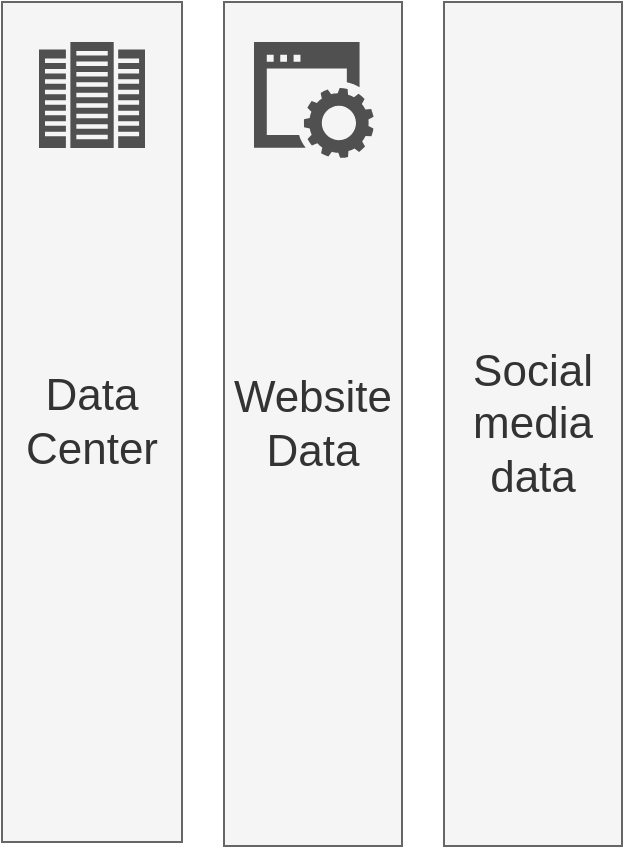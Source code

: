 <mxfile version="22.1.11" type="github">
  <diagram name="Page-1" id="MZo7BUG23rpC1Xs928Hb">
    <mxGraphModel dx="1257" dy="800" grid="0" gridSize="10" guides="1" tooltips="1" connect="1" arrows="1" fold="1" page="0" pageScale="1" pageWidth="850" pageHeight="1100" math="0" shadow="0">
      <root>
        <mxCell id="0" />
        <mxCell id="1" parent="0" />
        <mxCell id="whSOscgH48gU5Wn9yUZa-1" value="&lt;font style=&quot;font-size: 22px;&quot;&gt;Data Center&lt;/font&gt;" style="rounded=0;whiteSpace=wrap;html=1;fillColor=#f5f5f5;strokeColor=#666666;fontColor=#333333;" vertex="1" parent="1">
          <mxGeometry x="30" y="180" width="90" height="420" as="geometry" />
        </mxCell>
        <mxCell id="whSOscgH48gU5Wn9yUZa-2" value="" style="sketch=0;pointerEvents=1;shadow=0;dashed=0;html=1;strokeColor=none;fillColor=#505050;labelPosition=center;verticalLabelPosition=bottom;verticalAlign=top;outlineConnect=0;align=center;shape=mxgraph.office.servers.datacenter;" vertex="1" parent="1">
          <mxGeometry x="48.5" y="200" width="53" height="53" as="geometry" />
        </mxCell>
        <mxCell id="whSOscgH48gU5Wn9yUZa-3" value="&lt;font style=&quot;font-size: 22px;&quot;&gt;Website Data&lt;/font&gt;" style="rounded=0;whiteSpace=wrap;html=1;fillColor=#f5f5f5;fontColor=#333333;strokeColor=#666666;" vertex="1" parent="1">
          <mxGeometry x="141" y="180" width="89" height="422" as="geometry" />
        </mxCell>
        <mxCell id="whSOscgH48gU5Wn9yUZa-4" value="" style="sketch=0;html=1;aspect=fixed;strokeColor=none;shadow=0;fillColor=#505050;verticalAlign=top;labelPosition=center;verticalLabelPosition=bottom;shape=mxgraph.gcp2.website" vertex="1" parent="1">
          <mxGeometry x="156" y="200" width="59.79" height="58" as="geometry" />
        </mxCell>
        <mxCell id="whSOscgH48gU5Wn9yUZa-6" value="&lt;font style=&quot;font-size: 22px;&quot;&gt;Social media data&lt;/font&gt;" style="rounded=0;whiteSpace=wrap;html=1;fillColor=#f5f5f5;fontColor=#333333;strokeColor=#666666;" vertex="1" parent="1">
          <mxGeometry x="251" y="180" width="89" height="422" as="geometry" />
        </mxCell>
        <mxCell id="whSOscgH48gU5Wn9yUZa-7" value="" style="shape=image;html=1;verticalAlign=top;verticalLabelPosition=bottom;labelBackgroundColor=#ffffff;imageAspect=0;aspect=fixed;image=https://cdn2.iconfinder.com/data/icons/social-networks-7/128/Social_networks_RSS_Feed-128.png;fontColor=#505050;" vertex="1" parent="1">
          <mxGeometry x="265" y="196" width="61" height="61" as="geometry" />
        </mxCell>
      </root>
    </mxGraphModel>
  </diagram>
</mxfile>

